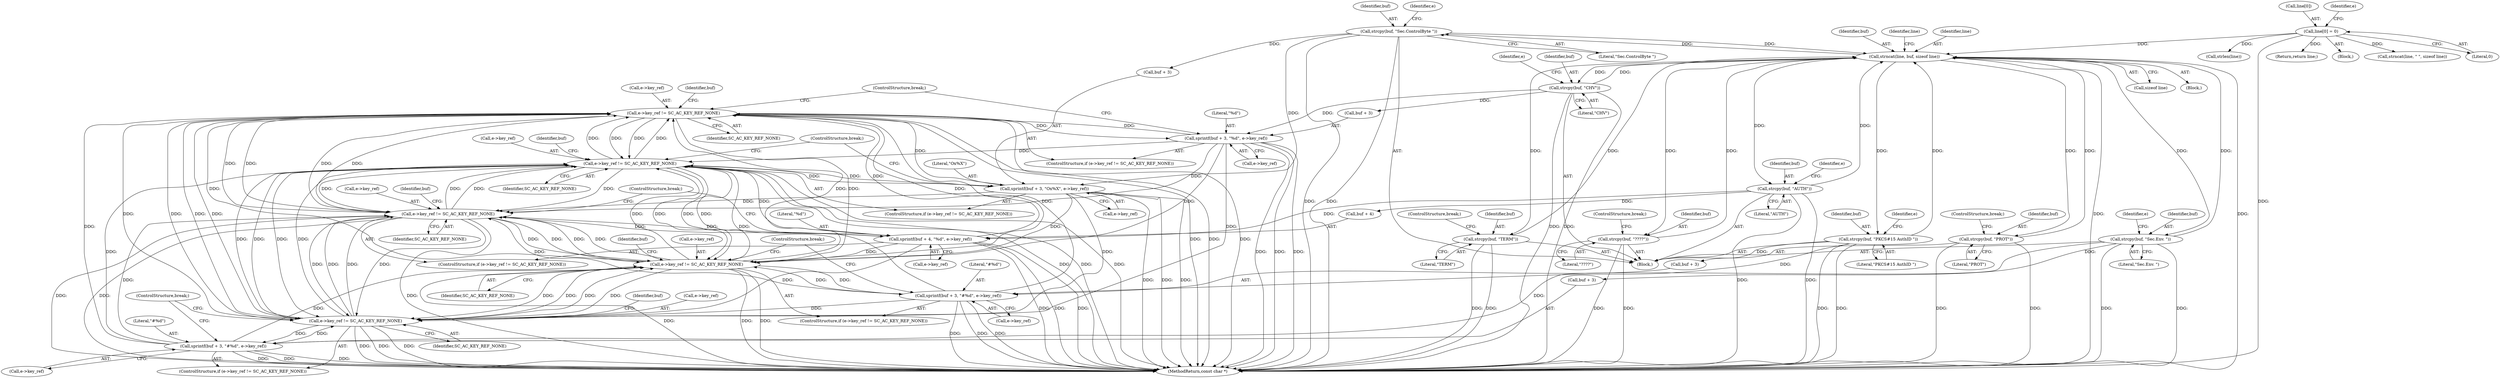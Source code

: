 digraph "0_OpenSC_360e95d45ac4123255a4c796db96337f332160ad#diff-d643a0fa169471dbf2912f4866dc49c5_11@pointer" {
"1000146" [label="(Call,e->key_ref != SC_AC_KEY_REF_NONE)"];
"1000218" [label="(Call,sprintf(buf + 3, \"Ox%X\", e->key_ref))"];
"1000209" [label="(Call,strcpy(buf, \"Sec.ControlByte \"))"];
"1000251" [label="(Call,strncat(line, buf, sizeof line))"];
"1000114" [label="(Call,line[0] = 0)"];
"1000171" [label="(Call,strcpy(buf, \"AUTH\"))"];
"1000190" [label="(Call,strcpy(buf, \"Sec.Env. \"))"];
"1000161" [label="(Call,strcpy(buf, \"TERM\"))"];
"1000247" [label="(Call,strcpy(buf, \"????\"))"];
"1000228" [label="(Call,strcpy(buf, \"PKCS#15 AuthID \"))"];
"1000166" [label="(Call,strcpy(buf, \"PROT\"))"];
"1000142" [label="(Call,strcpy(buf, \"CHV\"))"];
"1000213" [label="(Call,e->key_ref != SC_AC_KEY_REF_NONE)"];
"1000180" [label="(Call,sprintf(buf + 4, \"%d\", e->key_ref))"];
"1000175" [label="(Call,e->key_ref != SC_AC_KEY_REF_NONE)"];
"1000232" [label="(Call,e->key_ref != SC_AC_KEY_REF_NONE)"];
"1000194" [label="(Call,e->key_ref != SC_AC_KEY_REF_NONE)"];
"1000237" [label="(Call,sprintf(buf + 3, \"#%d\", e->key_ref))"];
"1000151" [label="(Call,sprintf(buf + 3, \"%d\", e->key_ref))"];
"1000146" [label="(Call,e->key_ref != SC_AC_KEY_REF_NONE)"];
"1000199" [label="(Call,sprintf(buf + 3, \"#%d\", e->key_ref))"];
"1000249" [label="(Literal,\"????\")"];
"1000199" [label="(Call,sprintf(buf + 3, \"#%d\", e->key_ref))"];
"1000114" [label="(Call,line[0] = 0)"];
"1000180" [label="(Call,sprintf(buf + 4, \"%d\", e->key_ref))"];
"1000207" [label="(ControlStructure,break;)"];
"1000230" [label="(Literal,\"PKCS#15 AuthID \")"];
"1000191" [label="(Identifier,buf)"];
"1000254" [label="(Call,sizeof line)"];
"1000176" [label="(Call,e->key_ref)"];
"1000131" [label="(Block,)"];
"1000175" [label="(Call,e->key_ref != SC_AC_KEY_REF_NONE)"];
"1000161" [label="(Call,strcpy(buf, \"TERM\"))"];
"1000218" [label="(Call,sprintf(buf + 3, \"Ox%X\", e->key_ref))"];
"1000162" [label="(Identifier,buf)"];
"1000104" [label="(Block,)"];
"1000153" [label="(Identifier,buf)"];
"1000188" [label="(ControlStructure,break;)"];
"1000226" [label="(ControlStructure,break;)"];
"1000204" [label="(Call,e->key_ref)"];
"1000182" [label="(Identifier,buf)"];
"1000179" [label="(Identifier,SC_AC_KEY_REF_NONE)"];
"1000232" [label="(Call,e->key_ref != SC_AC_KEY_REF_NONE)"];
"1000144" [label="(Literal,\"CHV\")"];
"1000212" [label="(ControlStructure,if (e->key_ref != SC_AC_KEY_REF_NONE))"];
"1000174" [label="(ControlStructure,if (e->key_ref != SC_AC_KEY_REF_NONE))"];
"1000253" [label="(Identifier,buf)"];
"1000256" [label="(Call,strncat(line, \" \", sizeof line))"];
"1000236" [label="(Identifier,SC_AC_KEY_REF_NONE)"];
"1000118" [label="(Literal,0)"];
"1000173" [label="(Literal,\"AUTH\")"];
"1000147" [label="(Call,e->key_ref)"];
"1000150" [label="(Identifier,SC_AC_KEY_REF_NONE)"];
"1000200" [label="(Call,buf + 3)"];
"1000159" [label="(ControlStructure,break;)"];
"1000238" [label="(Call,buf + 3)"];
"1000222" [label="(Literal,\"Ox%X\")"];
"1000172" [label="(Identifier,buf)"];
"1000217" [label="(Identifier,SC_AC_KEY_REF_NONE)"];
"1000231" [label="(ControlStructure,if (e->key_ref != SC_AC_KEY_REF_NONE))"];
"1000201" [label="(Identifier,buf)"];
"1000234" [label="(Identifier,e)"];
"1000209" [label="(Call,strcpy(buf, \"Sec.ControlByte \"))"];
"1000169" [label="(ControlStructure,break;)"];
"1000164" [label="(ControlStructure,break;)"];
"1000143" [label="(Identifier,buf)"];
"1000184" [label="(Literal,\"%d\")"];
"1000142" [label="(Call,strcpy(buf, \"CHV\"))"];
"1000151" [label="(Call,sprintf(buf + 3, \"%d\", e->key_ref))"];
"1000237" [label="(Call,sprintf(buf + 3, \"#%d\", e->key_ref))"];
"1000115" [label="(Call,line[0])"];
"1000166" [label="(Call,strcpy(buf, \"PROT\"))"];
"1000193" [label="(ControlStructure,if (e->key_ref != SC_AC_KEY_REF_NONE))"];
"1000190" [label="(Call,strcpy(buf, \"Sec.Env. \"))"];
"1000156" [label="(Call,e->key_ref)"];
"1000257" [label="(Identifier,line)"];
"1000211" [label="(Literal,\"Sec.ControlByte \")"];
"1000241" [label="(Literal,\"#%d\")"];
"1000198" [label="(Identifier,SC_AC_KEY_REF_NONE)"];
"1000239" [label="(Identifier,buf)"];
"1000192" [label="(Literal,\"Sec.Env. \")"];
"1000195" [label="(Call,e->key_ref)"];
"1000210" [label="(Identifier,buf)"];
"1000214" [label="(Call,e->key_ref)"];
"1000185" [label="(Call,e->key_ref)"];
"1000203" [label="(Literal,\"#%d\")"];
"1000252" [label="(Identifier,line)"];
"1000233" [label="(Call,e->key_ref)"];
"1000177" [label="(Identifier,e)"];
"1000155" [label="(Literal,\"%d\")"];
"1000171" [label="(Call,strcpy(buf, \"AUTH\"))"];
"1000248" [label="(Identifier,buf)"];
"1000146" [label="(Call,e->key_ref != SC_AC_KEY_REF_NONE)"];
"1000247" [label="(Call,strcpy(buf, \"????\"))"];
"1000220" [label="(Identifier,buf)"];
"1000219" [label="(Call,buf + 3)"];
"1000145" [label="(ControlStructure,if (e->key_ref != SC_AC_KEY_REF_NONE))"];
"1000163" [label="(Literal,\"TERM\")"];
"1000223" [label="(Call,e->key_ref)"];
"1000278" [label="(Call,strlen(line))"];
"1000242" [label="(Call,e->key_ref)"];
"1000251" [label="(Call,strncat(line, buf, sizeof line))"];
"1000167" [label="(Identifier,buf)"];
"1000194" [label="(Call,e->key_ref != SC_AC_KEY_REF_NONE)"];
"1000196" [label="(Identifier,e)"];
"1000284" [label="(MethodReturn,const char *)"];
"1000213" [label="(Call,e->key_ref != SC_AC_KEY_REF_NONE)"];
"1000123" [label="(Block,)"];
"1000168" [label="(Literal,\"PROT\")"];
"1000152" [label="(Call,buf + 3)"];
"1000282" [label="(Return,return line;)"];
"1000228" [label="(Call,strcpy(buf, \"PKCS#15 AuthID \"))"];
"1000181" [label="(Call,buf + 4)"];
"1000245" [label="(ControlStructure,break;)"];
"1000250" [label="(ControlStructure,break;)"];
"1000148" [label="(Identifier,e)"];
"1000215" [label="(Identifier,e)"];
"1000229" [label="(Identifier,buf)"];
"1000121" [label="(Identifier,e)"];
"1000146" -> "1000145"  [label="AST: "];
"1000146" -> "1000150"  [label="CFG: "];
"1000147" -> "1000146"  [label="AST: "];
"1000150" -> "1000146"  [label="AST: "];
"1000153" -> "1000146"  [label="CFG: "];
"1000159" -> "1000146"  [label="CFG: "];
"1000146" -> "1000284"  [label="DDG: "];
"1000146" -> "1000284"  [label="DDG: "];
"1000146" -> "1000284"  [label="DDG: "];
"1000218" -> "1000146"  [label="DDG: "];
"1000180" -> "1000146"  [label="DDG: "];
"1000232" -> "1000146"  [label="DDG: "];
"1000232" -> "1000146"  [label="DDG: "];
"1000213" -> "1000146"  [label="DDG: "];
"1000213" -> "1000146"  [label="DDG: "];
"1000194" -> "1000146"  [label="DDG: "];
"1000194" -> "1000146"  [label="DDG: "];
"1000175" -> "1000146"  [label="DDG: "];
"1000175" -> "1000146"  [label="DDG: "];
"1000237" -> "1000146"  [label="DDG: "];
"1000151" -> "1000146"  [label="DDG: "];
"1000199" -> "1000146"  [label="DDG: "];
"1000146" -> "1000151"  [label="DDG: "];
"1000146" -> "1000175"  [label="DDG: "];
"1000146" -> "1000175"  [label="DDG: "];
"1000146" -> "1000194"  [label="DDG: "];
"1000146" -> "1000194"  [label="DDG: "];
"1000146" -> "1000213"  [label="DDG: "];
"1000146" -> "1000213"  [label="DDG: "];
"1000146" -> "1000232"  [label="DDG: "];
"1000146" -> "1000232"  [label="DDG: "];
"1000218" -> "1000212"  [label="AST: "];
"1000218" -> "1000223"  [label="CFG: "];
"1000219" -> "1000218"  [label="AST: "];
"1000222" -> "1000218"  [label="AST: "];
"1000223" -> "1000218"  [label="AST: "];
"1000226" -> "1000218"  [label="CFG: "];
"1000218" -> "1000284"  [label="DDG: "];
"1000218" -> "1000284"  [label="DDG: "];
"1000218" -> "1000284"  [label="DDG: "];
"1000218" -> "1000175"  [label="DDG: "];
"1000218" -> "1000194"  [label="DDG: "];
"1000218" -> "1000213"  [label="DDG: "];
"1000209" -> "1000218"  [label="DDG: "];
"1000213" -> "1000218"  [label="DDG: "];
"1000218" -> "1000232"  [label="DDG: "];
"1000209" -> "1000131"  [label="AST: "];
"1000209" -> "1000211"  [label="CFG: "];
"1000210" -> "1000209"  [label="AST: "];
"1000211" -> "1000209"  [label="AST: "];
"1000215" -> "1000209"  [label="CFG: "];
"1000209" -> "1000284"  [label="DDG: "];
"1000209" -> "1000284"  [label="DDG: "];
"1000251" -> "1000209"  [label="DDG: "];
"1000209" -> "1000219"  [label="DDG: "];
"1000209" -> "1000251"  [label="DDG: "];
"1000251" -> "1000123"  [label="AST: "];
"1000251" -> "1000254"  [label="CFG: "];
"1000252" -> "1000251"  [label="AST: "];
"1000253" -> "1000251"  [label="AST: "];
"1000254" -> "1000251"  [label="AST: "];
"1000257" -> "1000251"  [label="CFG: "];
"1000251" -> "1000284"  [label="DDG: "];
"1000251" -> "1000284"  [label="DDG: "];
"1000251" -> "1000142"  [label="DDG: "];
"1000251" -> "1000161"  [label="DDG: "];
"1000251" -> "1000166"  [label="DDG: "];
"1000251" -> "1000171"  [label="DDG: "];
"1000251" -> "1000190"  [label="DDG: "];
"1000251" -> "1000228"  [label="DDG: "];
"1000251" -> "1000247"  [label="DDG: "];
"1000114" -> "1000251"  [label="DDG: "];
"1000171" -> "1000251"  [label="DDG: "];
"1000190" -> "1000251"  [label="DDG: "];
"1000161" -> "1000251"  [label="DDG: "];
"1000247" -> "1000251"  [label="DDG: "];
"1000228" -> "1000251"  [label="DDG: "];
"1000166" -> "1000251"  [label="DDG: "];
"1000142" -> "1000251"  [label="DDG: "];
"1000114" -> "1000104"  [label="AST: "];
"1000114" -> "1000118"  [label="CFG: "];
"1000115" -> "1000114"  [label="AST: "];
"1000118" -> "1000114"  [label="AST: "];
"1000121" -> "1000114"  [label="CFG: "];
"1000114" -> "1000284"  [label="DDG: "];
"1000114" -> "1000256"  [label="DDG: "];
"1000114" -> "1000278"  [label="DDG: "];
"1000114" -> "1000282"  [label="DDG: "];
"1000171" -> "1000131"  [label="AST: "];
"1000171" -> "1000173"  [label="CFG: "];
"1000172" -> "1000171"  [label="AST: "];
"1000173" -> "1000171"  [label="AST: "];
"1000177" -> "1000171"  [label="CFG: "];
"1000171" -> "1000284"  [label="DDG: "];
"1000171" -> "1000284"  [label="DDG: "];
"1000171" -> "1000180"  [label="DDG: "];
"1000171" -> "1000181"  [label="DDG: "];
"1000190" -> "1000131"  [label="AST: "];
"1000190" -> "1000192"  [label="CFG: "];
"1000191" -> "1000190"  [label="AST: "];
"1000192" -> "1000190"  [label="AST: "];
"1000196" -> "1000190"  [label="CFG: "];
"1000190" -> "1000284"  [label="DDG: "];
"1000190" -> "1000284"  [label="DDG: "];
"1000190" -> "1000199"  [label="DDG: "];
"1000190" -> "1000200"  [label="DDG: "];
"1000161" -> "1000131"  [label="AST: "];
"1000161" -> "1000163"  [label="CFG: "];
"1000162" -> "1000161"  [label="AST: "];
"1000163" -> "1000161"  [label="AST: "];
"1000164" -> "1000161"  [label="CFG: "];
"1000161" -> "1000284"  [label="DDG: "];
"1000161" -> "1000284"  [label="DDG: "];
"1000247" -> "1000131"  [label="AST: "];
"1000247" -> "1000249"  [label="CFG: "];
"1000248" -> "1000247"  [label="AST: "];
"1000249" -> "1000247"  [label="AST: "];
"1000250" -> "1000247"  [label="CFG: "];
"1000247" -> "1000284"  [label="DDG: "];
"1000247" -> "1000284"  [label="DDG: "];
"1000228" -> "1000131"  [label="AST: "];
"1000228" -> "1000230"  [label="CFG: "];
"1000229" -> "1000228"  [label="AST: "];
"1000230" -> "1000228"  [label="AST: "];
"1000234" -> "1000228"  [label="CFG: "];
"1000228" -> "1000284"  [label="DDG: "];
"1000228" -> "1000284"  [label="DDG: "];
"1000228" -> "1000237"  [label="DDG: "];
"1000228" -> "1000238"  [label="DDG: "];
"1000166" -> "1000131"  [label="AST: "];
"1000166" -> "1000168"  [label="CFG: "];
"1000167" -> "1000166"  [label="AST: "];
"1000168" -> "1000166"  [label="AST: "];
"1000169" -> "1000166"  [label="CFG: "];
"1000166" -> "1000284"  [label="DDG: "];
"1000166" -> "1000284"  [label="DDG: "];
"1000142" -> "1000131"  [label="AST: "];
"1000142" -> "1000144"  [label="CFG: "];
"1000143" -> "1000142"  [label="AST: "];
"1000144" -> "1000142"  [label="AST: "];
"1000148" -> "1000142"  [label="CFG: "];
"1000142" -> "1000284"  [label="DDG: "];
"1000142" -> "1000284"  [label="DDG: "];
"1000142" -> "1000151"  [label="DDG: "];
"1000142" -> "1000152"  [label="DDG: "];
"1000213" -> "1000212"  [label="AST: "];
"1000213" -> "1000217"  [label="CFG: "];
"1000214" -> "1000213"  [label="AST: "];
"1000217" -> "1000213"  [label="AST: "];
"1000220" -> "1000213"  [label="CFG: "];
"1000226" -> "1000213"  [label="CFG: "];
"1000213" -> "1000284"  [label="DDG: "];
"1000213" -> "1000284"  [label="DDG: "];
"1000213" -> "1000284"  [label="DDG: "];
"1000213" -> "1000175"  [label="DDG: "];
"1000213" -> "1000175"  [label="DDG: "];
"1000213" -> "1000194"  [label="DDG: "];
"1000213" -> "1000194"  [label="DDG: "];
"1000180" -> "1000213"  [label="DDG: "];
"1000232" -> "1000213"  [label="DDG: "];
"1000232" -> "1000213"  [label="DDG: "];
"1000194" -> "1000213"  [label="DDG: "];
"1000194" -> "1000213"  [label="DDG: "];
"1000175" -> "1000213"  [label="DDG: "];
"1000175" -> "1000213"  [label="DDG: "];
"1000237" -> "1000213"  [label="DDG: "];
"1000151" -> "1000213"  [label="DDG: "];
"1000199" -> "1000213"  [label="DDG: "];
"1000213" -> "1000232"  [label="DDG: "];
"1000213" -> "1000232"  [label="DDG: "];
"1000180" -> "1000174"  [label="AST: "];
"1000180" -> "1000185"  [label="CFG: "];
"1000181" -> "1000180"  [label="AST: "];
"1000184" -> "1000180"  [label="AST: "];
"1000185" -> "1000180"  [label="AST: "];
"1000188" -> "1000180"  [label="CFG: "];
"1000180" -> "1000284"  [label="DDG: "];
"1000180" -> "1000284"  [label="DDG: "];
"1000180" -> "1000284"  [label="DDG: "];
"1000180" -> "1000175"  [label="DDG: "];
"1000175" -> "1000180"  [label="DDG: "];
"1000180" -> "1000194"  [label="DDG: "];
"1000180" -> "1000232"  [label="DDG: "];
"1000175" -> "1000174"  [label="AST: "];
"1000175" -> "1000179"  [label="CFG: "];
"1000176" -> "1000175"  [label="AST: "];
"1000179" -> "1000175"  [label="AST: "];
"1000182" -> "1000175"  [label="CFG: "];
"1000188" -> "1000175"  [label="CFG: "];
"1000175" -> "1000284"  [label="DDG: "];
"1000175" -> "1000284"  [label="DDG: "];
"1000175" -> "1000284"  [label="DDG: "];
"1000232" -> "1000175"  [label="DDG: "];
"1000232" -> "1000175"  [label="DDG: "];
"1000194" -> "1000175"  [label="DDG: "];
"1000194" -> "1000175"  [label="DDG: "];
"1000237" -> "1000175"  [label="DDG: "];
"1000151" -> "1000175"  [label="DDG: "];
"1000199" -> "1000175"  [label="DDG: "];
"1000175" -> "1000194"  [label="DDG: "];
"1000175" -> "1000194"  [label="DDG: "];
"1000175" -> "1000232"  [label="DDG: "];
"1000175" -> "1000232"  [label="DDG: "];
"1000232" -> "1000231"  [label="AST: "];
"1000232" -> "1000236"  [label="CFG: "];
"1000233" -> "1000232"  [label="AST: "];
"1000236" -> "1000232"  [label="AST: "];
"1000239" -> "1000232"  [label="CFG: "];
"1000245" -> "1000232"  [label="CFG: "];
"1000232" -> "1000284"  [label="DDG: "];
"1000232" -> "1000284"  [label="DDG: "];
"1000232" -> "1000284"  [label="DDG: "];
"1000232" -> "1000194"  [label="DDG: "];
"1000232" -> "1000194"  [label="DDG: "];
"1000194" -> "1000232"  [label="DDG: "];
"1000194" -> "1000232"  [label="DDG: "];
"1000237" -> "1000232"  [label="DDG: "];
"1000151" -> "1000232"  [label="DDG: "];
"1000199" -> "1000232"  [label="DDG: "];
"1000232" -> "1000237"  [label="DDG: "];
"1000194" -> "1000193"  [label="AST: "];
"1000194" -> "1000198"  [label="CFG: "];
"1000195" -> "1000194"  [label="AST: "];
"1000198" -> "1000194"  [label="AST: "];
"1000201" -> "1000194"  [label="CFG: "];
"1000207" -> "1000194"  [label="CFG: "];
"1000194" -> "1000284"  [label="DDG: "];
"1000194" -> "1000284"  [label="DDG: "];
"1000194" -> "1000284"  [label="DDG: "];
"1000237" -> "1000194"  [label="DDG: "];
"1000151" -> "1000194"  [label="DDG: "];
"1000199" -> "1000194"  [label="DDG: "];
"1000194" -> "1000199"  [label="DDG: "];
"1000237" -> "1000231"  [label="AST: "];
"1000237" -> "1000242"  [label="CFG: "];
"1000238" -> "1000237"  [label="AST: "];
"1000241" -> "1000237"  [label="AST: "];
"1000242" -> "1000237"  [label="AST: "];
"1000245" -> "1000237"  [label="CFG: "];
"1000237" -> "1000284"  [label="DDG: "];
"1000237" -> "1000284"  [label="DDG: "];
"1000237" -> "1000284"  [label="DDG: "];
"1000151" -> "1000145"  [label="AST: "];
"1000151" -> "1000156"  [label="CFG: "];
"1000152" -> "1000151"  [label="AST: "];
"1000155" -> "1000151"  [label="AST: "];
"1000156" -> "1000151"  [label="AST: "];
"1000159" -> "1000151"  [label="CFG: "];
"1000151" -> "1000284"  [label="DDG: "];
"1000151" -> "1000284"  [label="DDG: "];
"1000151" -> "1000284"  [label="DDG: "];
"1000199" -> "1000193"  [label="AST: "];
"1000199" -> "1000204"  [label="CFG: "];
"1000200" -> "1000199"  [label="AST: "];
"1000203" -> "1000199"  [label="AST: "];
"1000204" -> "1000199"  [label="AST: "];
"1000207" -> "1000199"  [label="CFG: "];
"1000199" -> "1000284"  [label="DDG: "];
"1000199" -> "1000284"  [label="DDG: "];
"1000199" -> "1000284"  [label="DDG: "];
}
